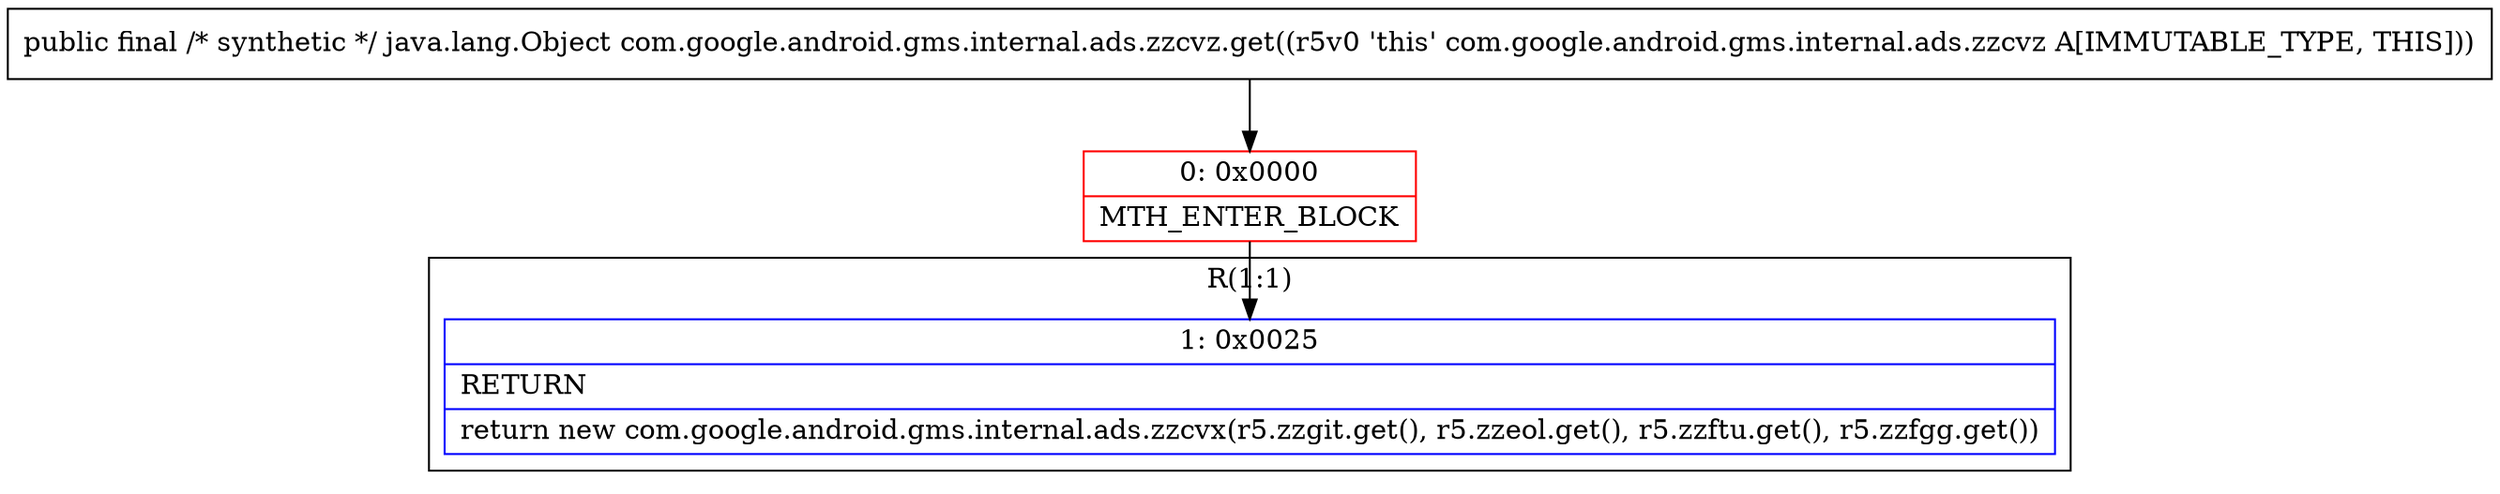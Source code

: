digraph "CFG forcom.google.android.gms.internal.ads.zzcvz.get()Ljava\/lang\/Object;" {
subgraph cluster_Region_1321187954 {
label = "R(1:1)";
node [shape=record,color=blue];
Node_1 [shape=record,label="{1\:\ 0x0025|RETURN\l|return new com.google.android.gms.internal.ads.zzcvx(r5.zzgit.get(), r5.zzeol.get(), r5.zzftu.get(), r5.zzfgg.get())\l}"];
}
Node_0 [shape=record,color=red,label="{0\:\ 0x0000|MTH_ENTER_BLOCK\l}"];
MethodNode[shape=record,label="{public final \/* synthetic *\/ java.lang.Object com.google.android.gms.internal.ads.zzcvz.get((r5v0 'this' com.google.android.gms.internal.ads.zzcvz A[IMMUTABLE_TYPE, THIS])) }"];
MethodNode -> Node_0;
Node_0 -> Node_1;
}


